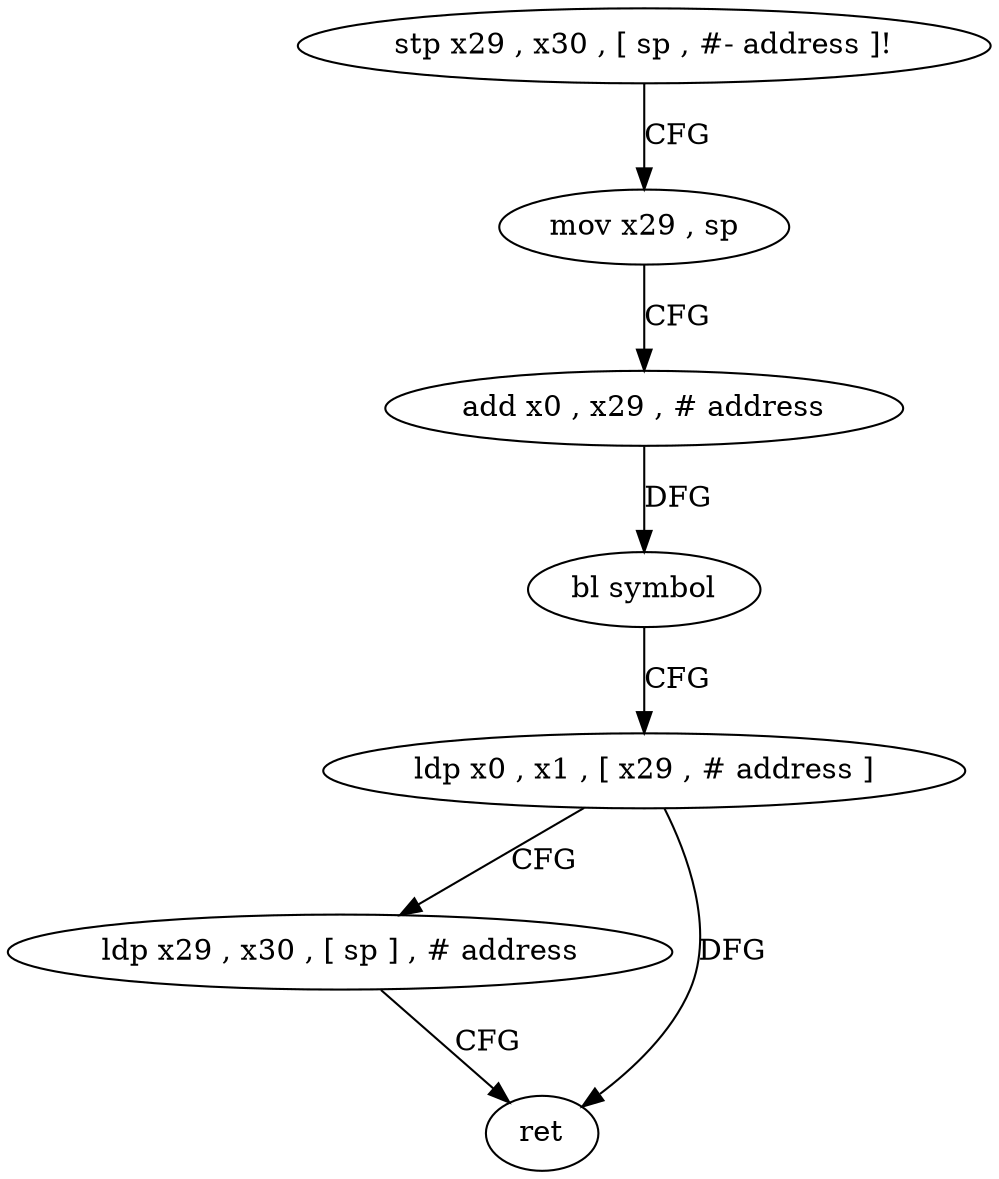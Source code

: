digraph "func" {
"4526268" [label = "stp x29 , x30 , [ sp , #- address ]!" ]
"4526272" [label = "mov x29 , sp" ]
"4526276" [label = "add x0 , x29 , # address" ]
"4526280" [label = "bl symbol" ]
"4526284" [label = "ldp x0 , x1 , [ x29 , # address ]" ]
"4526288" [label = "ldp x29 , x30 , [ sp ] , # address" ]
"4526292" [label = "ret" ]
"4526268" -> "4526272" [ label = "CFG" ]
"4526272" -> "4526276" [ label = "CFG" ]
"4526276" -> "4526280" [ label = "DFG" ]
"4526280" -> "4526284" [ label = "CFG" ]
"4526284" -> "4526288" [ label = "CFG" ]
"4526284" -> "4526292" [ label = "DFG" ]
"4526288" -> "4526292" [ label = "CFG" ]
}
